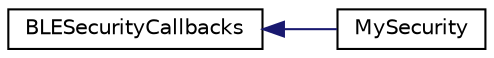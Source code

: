 digraph "Graphical Class Hierarchy"
{
  edge [fontname="Helvetica",fontsize="10",labelfontname="Helvetica",labelfontsize="10"];
  node [fontname="Helvetica",fontsize="10",shape=record];
  rankdir="LR";
  Node0 [label="BLESecurityCallbacks",height=0.2,width=0.4,color="black", fillcolor="white", style="filled",URL="$class_b_l_e_security_callbacks.html"];
  Node0 -> Node1 [dir="back",color="midnightblue",fontsize="10",style="solid",fontname="Helvetica"];
  Node1 [label="MySecurity",height=0.2,width=0.4,color="black", fillcolor="white", style="filled",URL="$class_my_security.html"];
}
